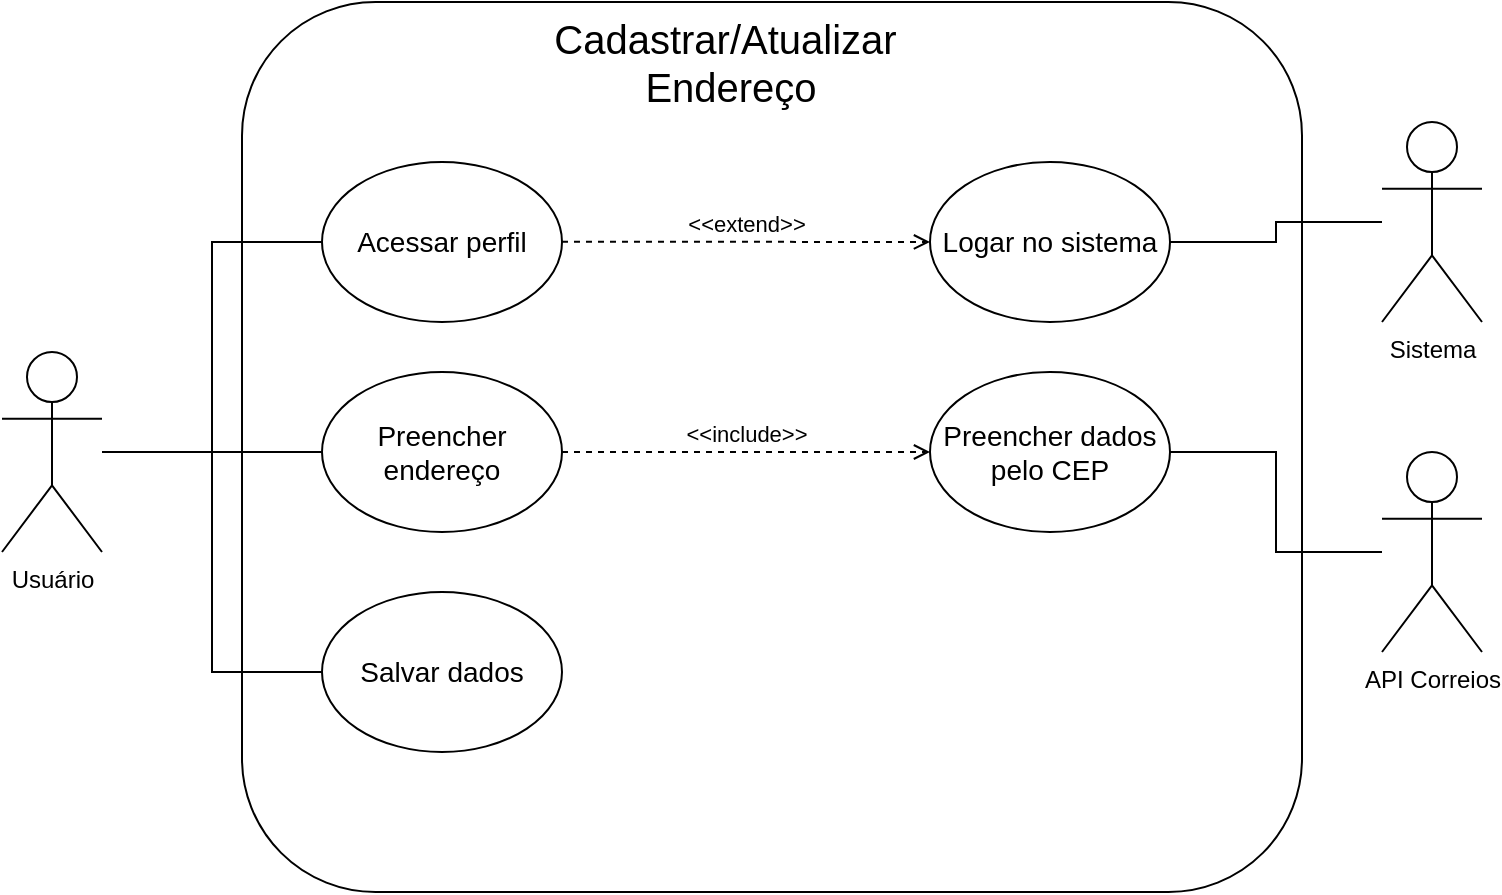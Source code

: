 <mxfile version="26.1.3">
  <diagram name="Página-1" id="v4zApe0wrvGxP9E72Ud_">
    <mxGraphModel dx="1100" dy="555" grid="1" gridSize="10" guides="1" tooltips="1" connect="1" arrows="1" fold="1" page="1" pageScale="1" pageWidth="827" pageHeight="1169" math="0" shadow="0">
      <root>
        <mxCell id="0" />
        <mxCell id="1" parent="0" />
        <mxCell id="JS9lB8hVhp3xBH3BuVOz-15" value="" style="rounded=1;whiteSpace=wrap;html=1;" vertex="1" parent="1">
          <mxGeometry x="170" y="35" width="530" height="445" as="geometry" />
        </mxCell>
        <mxCell id="JS9lB8hVhp3xBH3BuVOz-19" style="edgeStyle=orthogonalEdgeStyle;rounded=0;orthogonalLoop=1;jettySize=auto;html=1;entryX=0;entryY=0.5;entryDx=0;entryDy=0;endArrow=none;startFill=0;" edge="1" parent="1" source="JS9lB8hVhp3xBH3BuVOz-1" target="JS9lB8hVhp3xBH3BuVOz-7">
          <mxGeometry relative="1" as="geometry" />
        </mxCell>
        <mxCell id="JS9lB8hVhp3xBH3BuVOz-20" style="edgeStyle=orthogonalEdgeStyle;rounded=0;orthogonalLoop=1;jettySize=auto;html=1;entryX=0;entryY=0.5;entryDx=0;entryDy=0;endArrow=none;startFill=0;" edge="1" parent="1" source="JS9lB8hVhp3xBH3BuVOz-1" target="JS9lB8hVhp3xBH3BuVOz-5">
          <mxGeometry relative="1" as="geometry" />
        </mxCell>
        <mxCell id="JS9lB8hVhp3xBH3BuVOz-23" style="edgeStyle=orthogonalEdgeStyle;rounded=0;orthogonalLoop=1;jettySize=auto;html=1;endArrow=none;startFill=0;" edge="1" parent="1" source="JS9lB8hVhp3xBH3BuVOz-1" target="JS9lB8hVhp3xBH3BuVOz-6">
          <mxGeometry relative="1" as="geometry" />
        </mxCell>
        <mxCell id="JS9lB8hVhp3xBH3BuVOz-1" value="Usuário" style="shape=umlActor;verticalLabelPosition=bottom;verticalAlign=top;html=1;outlineConnect=0;" vertex="1" parent="1">
          <mxGeometry x="50" y="210" width="50" height="100" as="geometry" />
        </mxCell>
        <mxCell id="JS9lB8hVhp3xBH3BuVOz-4" value="&lt;font style=&quot;font-size: 20px;&quot;&gt;Cadastrar/Atualizar&amp;nbsp;&lt;/font&gt;&lt;div&gt;&lt;font style=&quot;font-size: 20px;&quot;&gt;Endereço&lt;/font&gt;&lt;/div&gt;" style="text;html=1;align=center;verticalAlign=middle;resizable=0;points=[];autosize=1;strokeColor=none;fillColor=none;" vertex="1" parent="1">
          <mxGeometry x="314" y="35" width="200" height="60" as="geometry" />
        </mxCell>
        <mxCell id="JS9lB8hVhp3xBH3BuVOz-5" value="&lt;font style=&quot;font-size: 14px;&quot;&gt;Acessar perfil&lt;/font&gt;" style="ellipse;whiteSpace=wrap;html=1;" vertex="1" parent="1">
          <mxGeometry x="210" y="115" width="120" height="80" as="geometry" />
        </mxCell>
        <mxCell id="JS9lB8hVhp3xBH3BuVOz-6" value="&lt;font style=&quot;font-size: 14px;&quot;&gt;Preencher endereço&lt;/font&gt;" style="ellipse;whiteSpace=wrap;html=1;" vertex="1" parent="1">
          <mxGeometry x="210" y="220" width="120" height="80" as="geometry" />
        </mxCell>
        <mxCell id="JS9lB8hVhp3xBH3BuVOz-7" value="&lt;font style=&quot;font-size: 14px;&quot;&gt;Salvar dados&lt;/font&gt;" style="ellipse;whiteSpace=wrap;html=1;" vertex="1" parent="1">
          <mxGeometry x="210" y="330" width="120" height="80" as="geometry" />
        </mxCell>
        <mxCell id="JS9lB8hVhp3xBH3BuVOz-22" style="edgeStyle=orthogonalEdgeStyle;rounded=0;orthogonalLoop=1;jettySize=auto;html=1;endArrow=none;startFill=0;" edge="1" parent="1" source="JS9lB8hVhp3xBH3BuVOz-8" target="JS9lB8hVhp3xBH3BuVOz-10">
          <mxGeometry relative="1" as="geometry" />
        </mxCell>
        <mxCell id="JS9lB8hVhp3xBH3BuVOz-8" value="&lt;font style=&quot;font-size: 14px;&quot;&gt;Logar no sistema&lt;/font&gt;" style="ellipse;whiteSpace=wrap;html=1;" vertex="1" parent="1">
          <mxGeometry x="514" y="115" width="120" height="80" as="geometry" />
        </mxCell>
        <mxCell id="JS9lB8hVhp3xBH3BuVOz-24" style="edgeStyle=orthogonalEdgeStyle;rounded=0;orthogonalLoop=1;jettySize=auto;html=1;endArrow=none;startFill=0;" edge="1" parent="1" source="JS9lB8hVhp3xBH3BuVOz-9" target="JS9lB8hVhp3xBH3BuVOz-11">
          <mxGeometry relative="1" as="geometry" />
        </mxCell>
        <mxCell id="JS9lB8hVhp3xBH3BuVOz-9" value="&lt;font style=&quot;font-size: 14px;&quot;&gt;Preencher dados pelo CEP&lt;/font&gt;" style="ellipse;whiteSpace=wrap;html=1;" vertex="1" parent="1">
          <mxGeometry x="514" y="220" width="120" height="80" as="geometry" />
        </mxCell>
        <mxCell id="JS9lB8hVhp3xBH3BuVOz-10" value="Sistema" style="shape=umlActor;verticalLabelPosition=bottom;verticalAlign=top;html=1;outlineConnect=0;" vertex="1" parent="1">
          <mxGeometry x="740" y="95" width="50" height="100" as="geometry" />
        </mxCell>
        <mxCell id="JS9lB8hVhp3xBH3BuVOz-11" value="API Correios" style="shape=umlActor;verticalLabelPosition=bottom;verticalAlign=top;html=1;outlineConnect=0;" vertex="1" parent="1">
          <mxGeometry x="740" y="260" width="50" height="100" as="geometry" />
        </mxCell>
        <mxCell id="JS9lB8hVhp3xBH3BuVOz-27" value="&amp;lt;&amp;lt;extend&amp;gt;&amp;gt;" style="html=1;verticalAlign=bottom;labelBackgroundColor=none;endArrow=open;endFill=0;dashed=1;rounded=0;entryX=0;entryY=0.5;entryDx=0;entryDy=0;" edge="1" parent="1" target="JS9lB8hVhp3xBH3BuVOz-8">
          <mxGeometry width="160" relative="1" as="geometry">
            <mxPoint x="330" y="154.83" as="sourcePoint" />
            <mxPoint x="490" y="154.83" as="targetPoint" />
          </mxGeometry>
        </mxCell>
        <mxCell id="JS9lB8hVhp3xBH3BuVOz-28" value="&amp;lt;&amp;lt;include&amp;gt;&amp;gt;" style="html=1;verticalAlign=bottom;labelBackgroundColor=none;endArrow=open;endFill=0;dashed=1;rounded=0;entryX=0;entryY=0.5;entryDx=0;entryDy=0;" edge="1" parent="1" target="JS9lB8hVhp3xBH3BuVOz-9">
          <mxGeometry width="160" relative="1" as="geometry">
            <mxPoint x="330" y="260" as="sourcePoint" />
            <mxPoint x="490" y="260" as="targetPoint" />
          </mxGeometry>
        </mxCell>
      </root>
    </mxGraphModel>
  </diagram>
</mxfile>
